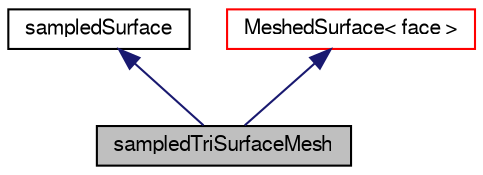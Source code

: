 digraph "sampledTriSurfaceMesh"
{
  bgcolor="transparent";
  edge [fontname="FreeSans",fontsize="10",labelfontname="FreeSans",labelfontsize="10"];
  node [fontname="FreeSans",fontsize="10",shape=record];
  Node14 [label="sampledTriSurfaceMesh",height=0.2,width=0.4,color="black", fillcolor="grey75", style="filled", fontcolor="black"];
  Node15 -> Node14 [dir="back",color="midnightblue",fontsize="10",style="solid",fontname="FreeSans"];
  Node15 [label="sampledSurface",height=0.2,width=0.4,color="black",URL="$a29378.html",tooltip="An abstract class for surfaces with sampling. "];
  Node16 -> Node14 [dir="back",color="midnightblue",fontsize="10",style="solid",fontname="FreeSans"];
  Node16 [label="MeshedSurface\< face \>",height=0.2,width=0.4,color="red",URL="$a29566.html"];
}
